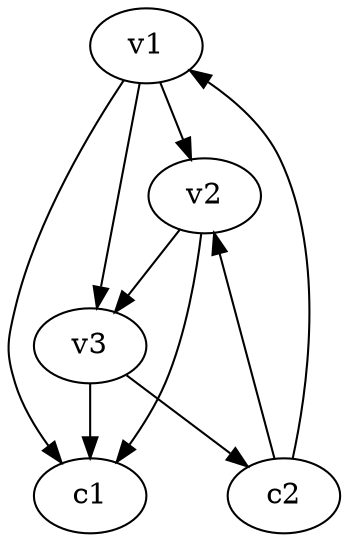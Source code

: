 strict digraph  {
c1;
c2;
v1;
v2;
v3;
c2 -> v2  [weight=1];
c2 -> v1  [weight=1];
v1 -> c1  [weight=1];
v1 -> v2  [weight=1];
v1 -> v3  [weight=1];
v2 -> c1  [weight=1];
v2 -> v3  [weight=1];
v3 -> c1  [weight=1];
v3 -> c2  [weight=1];
}
